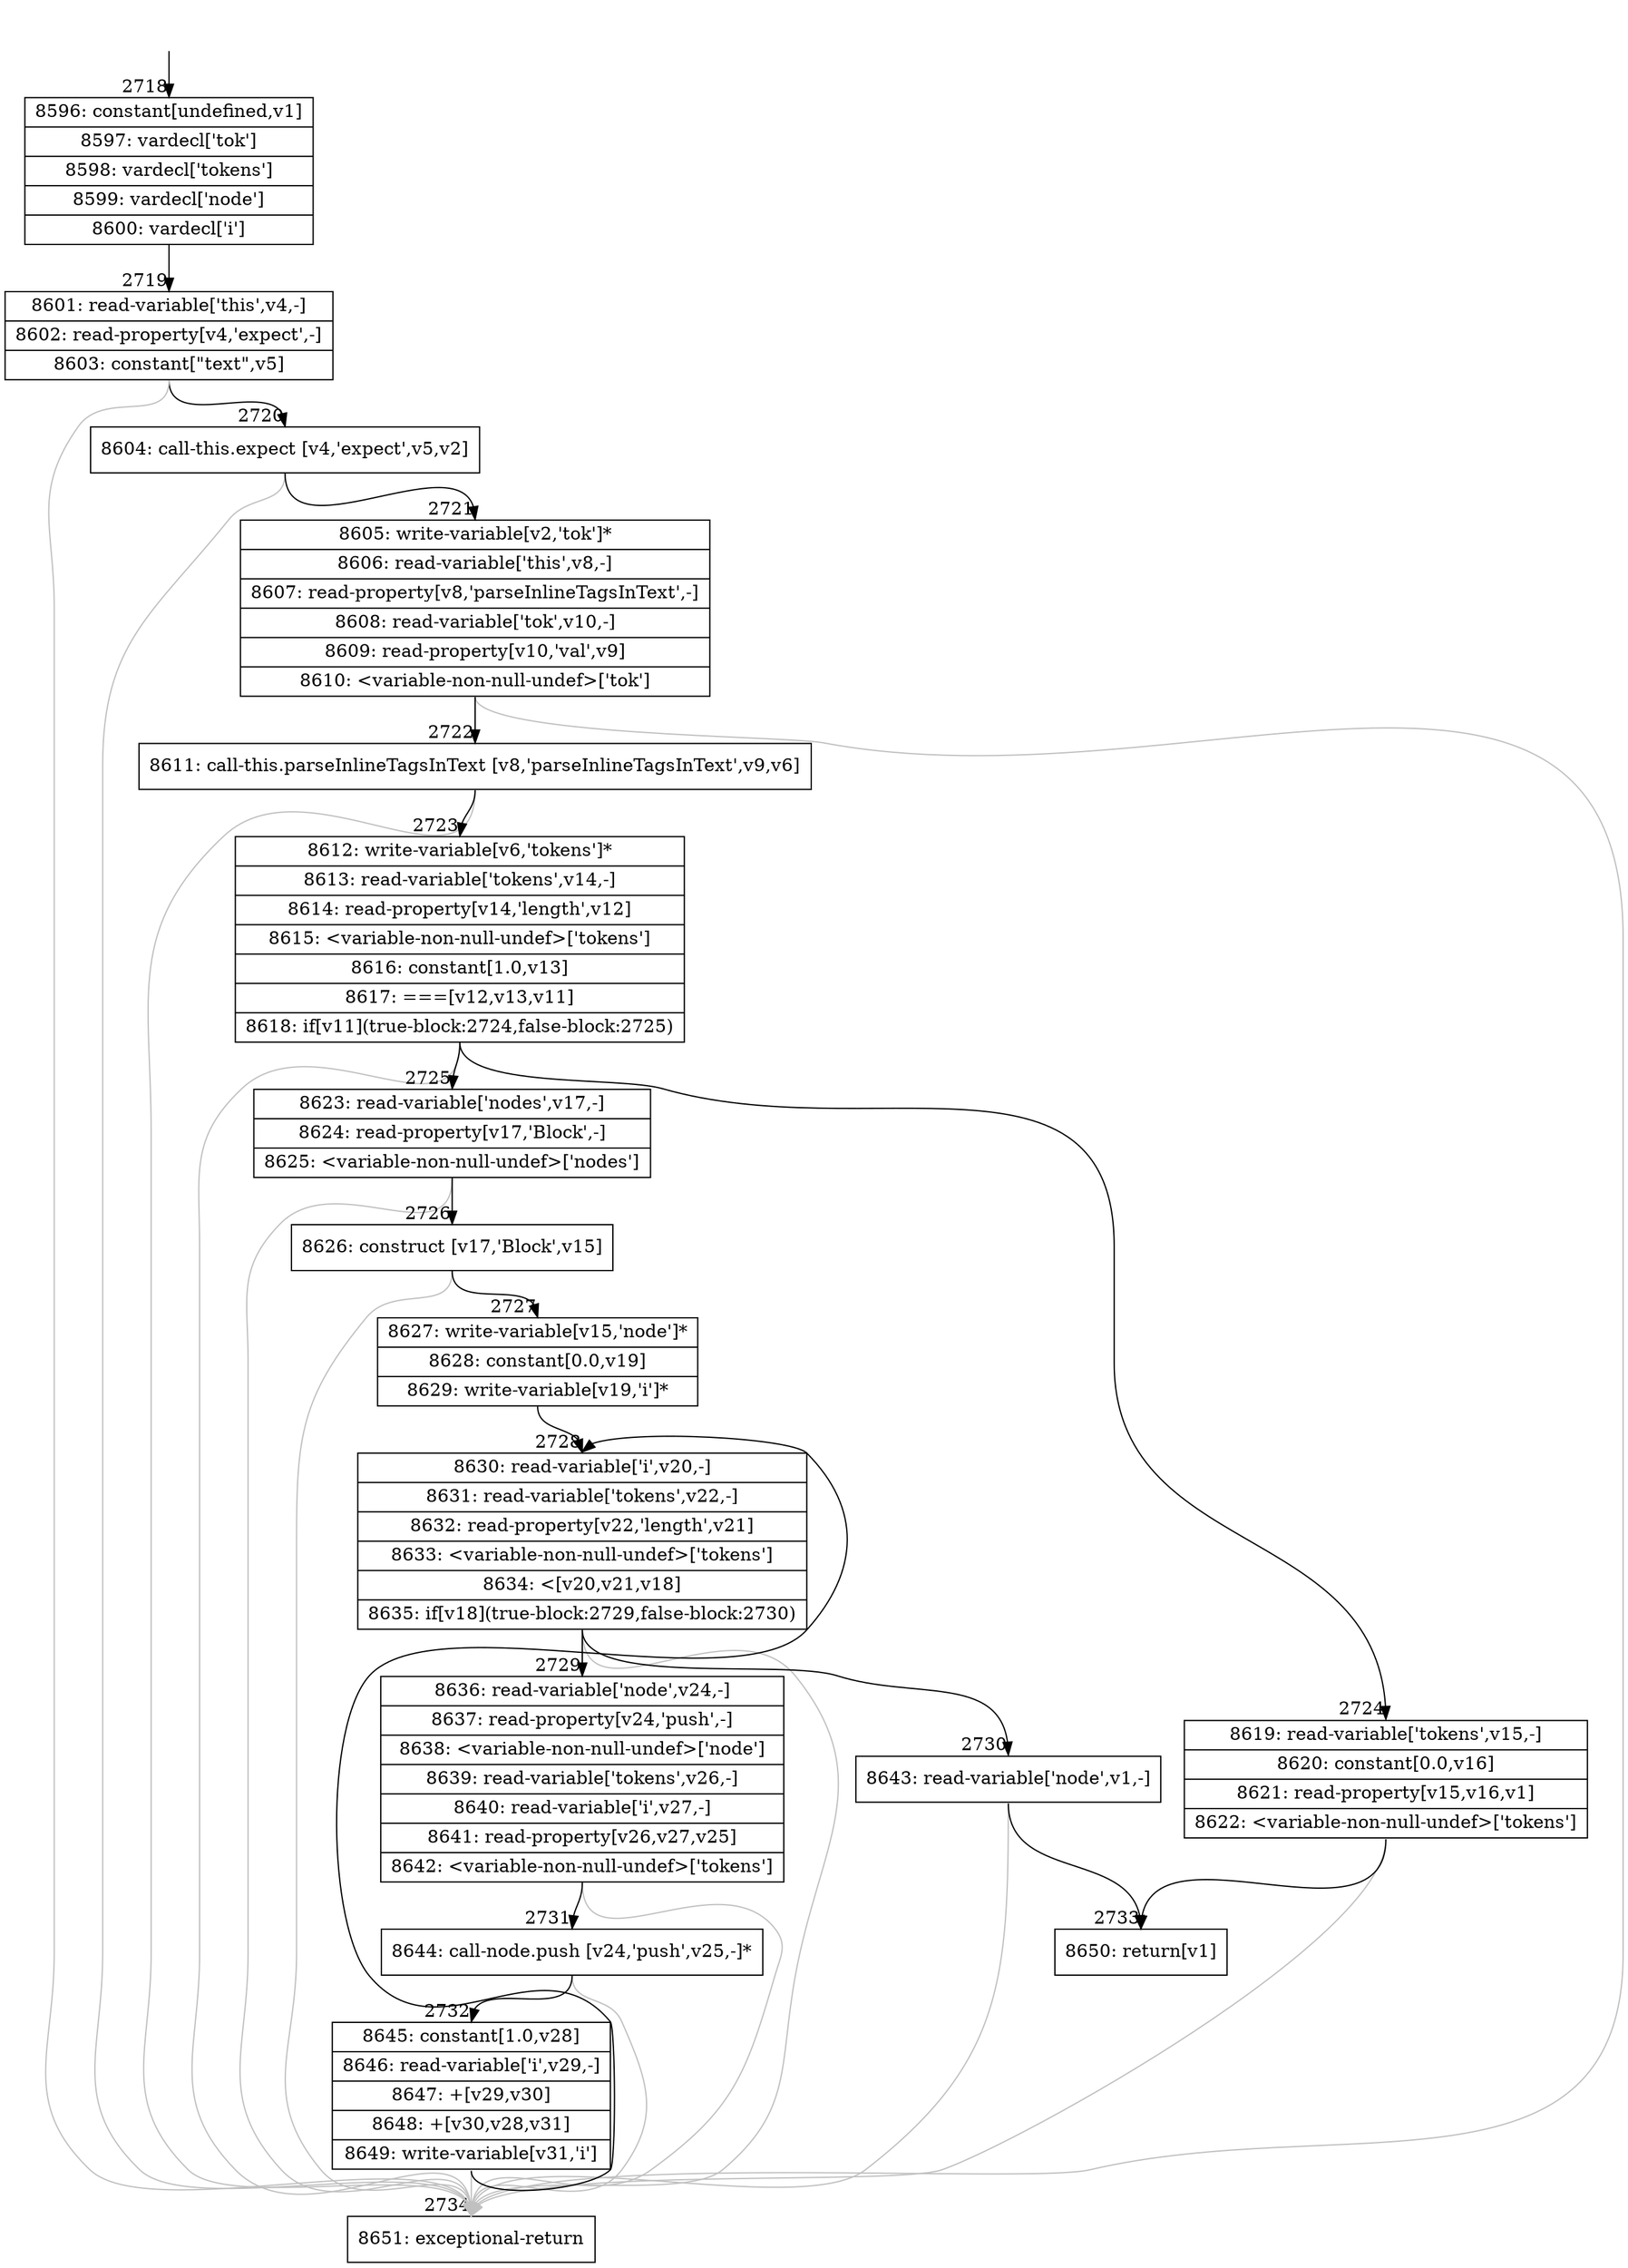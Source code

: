 digraph {
rankdir="TD"
BB_entry167[shape=none,label=""];
BB_entry167 -> BB2718 [tailport=s, headport=n, headlabel="    2718"]
BB2718 [shape=record label="{8596: constant[undefined,v1]|8597: vardecl['tok']|8598: vardecl['tokens']|8599: vardecl['node']|8600: vardecl['i']}" ] 
BB2718 -> BB2719 [tailport=s, headport=n, headlabel="      2719"]
BB2719 [shape=record label="{8601: read-variable['this',v4,-]|8602: read-property[v4,'expect',-]|8603: constant[\"text\",v5]}" ] 
BB2719 -> BB2720 [tailport=s, headport=n, headlabel="      2720"]
BB2719 -> BB2734 [tailport=s, headport=n, color=gray, headlabel="      2734"]
BB2720 [shape=record label="{8604: call-this.expect [v4,'expect',v5,v2]}" ] 
BB2720 -> BB2721 [tailport=s, headport=n, headlabel="      2721"]
BB2720 -> BB2734 [tailport=s, headport=n, color=gray]
BB2721 [shape=record label="{8605: write-variable[v2,'tok']*|8606: read-variable['this',v8,-]|8607: read-property[v8,'parseInlineTagsInText',-]|8608: read-variable['tok',v10,-]|8609: read-property[v10,'val',v9]|8610: \<variable-non-null-undef\>['tok']}" ] 
BB2721 -> BB2722 [tailport=s, headport=n, headlabel="      2722"]
BB2721 -> BB2734 [tailport=s, headport=n, color=gray]
BB2722 [shape=record label="{8611: call-this.parseInlineTagsInText [v8,'parseInlineTagsInText',v9,v6]}" ] 
BB2722 -> BB2723 [tailport=s, headport=n, headlabel="      2723"]
BB2722 -> BB2734 [tailport=s, headport=n, color=gray]
BB2723 [shape=record label="{8612: write-variable[v6,'tokens']*|8613: read-variable['tokens',v14,-]|8614: read-property[v14,'length',v12]|8615: \<variable-non-null-undef\>['tokens']|8616: constant[1.0,v13]|8617: ===[v12,v13,v11]|8618: if[v11](true-block:2724,false-block:2725)}" ] 
BB2723 -> BB2724 [tailport=s, headport=n, headlabel="      2724"]
BB2723 -> BB2725 [tailport=s, headport=n, headlabel="      2725"]
BB2723 -> BB2734 [tailport=s, headport=n, color=gray]
BB2724 [shape=record label="{8619: read-variable['tokens',v15,-]|8620: constant[0.0,v16]|8621: read-property[v15,v16,v1]|8622: \<variable-non-null-undef\>['tokens']}" ] 
BB2724 -> BB2733 [tailport=s, headport=n, headlabel="      2733"]
BB2724 -> BB2734 [tailport=s, headport=n, color=gray]
BB2725 [shape=record label="{8623: read-variable['nodes',v17,-]|8624: read-property[v17,'Block',-]|8625: \<variable-non-null-undef\>['nodes']}" ] 
BB2725 -> BB2726 [tailport=s, headport=n, headlabel="      2726"]
BB2725 -> BB2734 [tailport=s, headport=n, color=gray]
BB2726 [shape=record label="{8626: construct [v17,'Block',v15]}" ] 
BB2726 -> BB2727 [tailport=s, headport=n, headlabel="      2727"]
BB2726 -> BB2734 [tailport=s, headport=n, color=gray]
BB2727 [shape=record label="{8627: write-variable[v15,'node']*|8628: constant[0.0,v19]|8629: write-variable[v19,'i']*}" ] 
BB2727 -> BB2728 [tailport=s, headport=n, headlabel="      2728"]
BB2728 [shape=record label="{8630: read-variable['i',v20,-]|8631: read-variable['tokens',v22,-]|8632: read-property[v22,'length',v21]|8633: \<variable-non-null-undef\>['tokens']|8634: \<[v20,v21,v18]|8635: if[v18](true-block:2729,false-block:2730)}" ] 
BB2728 -> BB2729 [tailport=s, headport=n, headlabel="      2729"]
BB2728 -> BB2730 [tailport=s, headport=n, headlabel="      2730"]
BB2728 -> BB2734 [tailport=s, headport=n, color=gray]
BB2729 [shape=record label="{8636: read-variable['node',v24,-]|8637: read-property[v24,'push',-]|8638: \<variable-non-null-undef\>['node']|8639: read-variable['tokens',v26,-]|8640: read-variable['i',v27,-]|8641: read-property[v26,v27,v25]|8642: \<variable-non-null-undef\>['tokens']}" ] 
BB2729 -> BB2731 [tailport=s, headport=n, headlabel="      2731"]
BB2729 -> BB2734 [tailport=s, headport=n, color=gray]
BB2730 [shape=record label="{8643: read-variable['node',v1,-]}" ] 
BB2730 -> BB2733 [tailport=s, headport=n]
BB2730 -> BB2734 [tailport=s, headport=n, color=gray]
BB2731 [shape=record label="{8644: call-node.push [v24,'push',v25,-]*}" ] 
BB2731 -> BB2732 [tailport=s, headport=n, headlabel="      2732"]
BB2731 -> BB2734 [tailport=s, headport=n, color=gray]
BB2732 [shape=record label="{8645: constant[1.0,v28]|8646: read-variable['i',v29,-]|8647: +[v29,v30]|8648: +[v30,v28,v31]|8649: write-variable[v31,'i']}" ] 
BB2732 -> BB2728 [tailport=s, headport=n]
BB2732 -> BB2734 [tailport=s, headport=n, color=gray]
BB2733 [shape=record label="{8650: return[v1]}" ] 
BB2734 [shape=record label="{8651: exceptional-return}" ] 
//#$~ 3010
}
